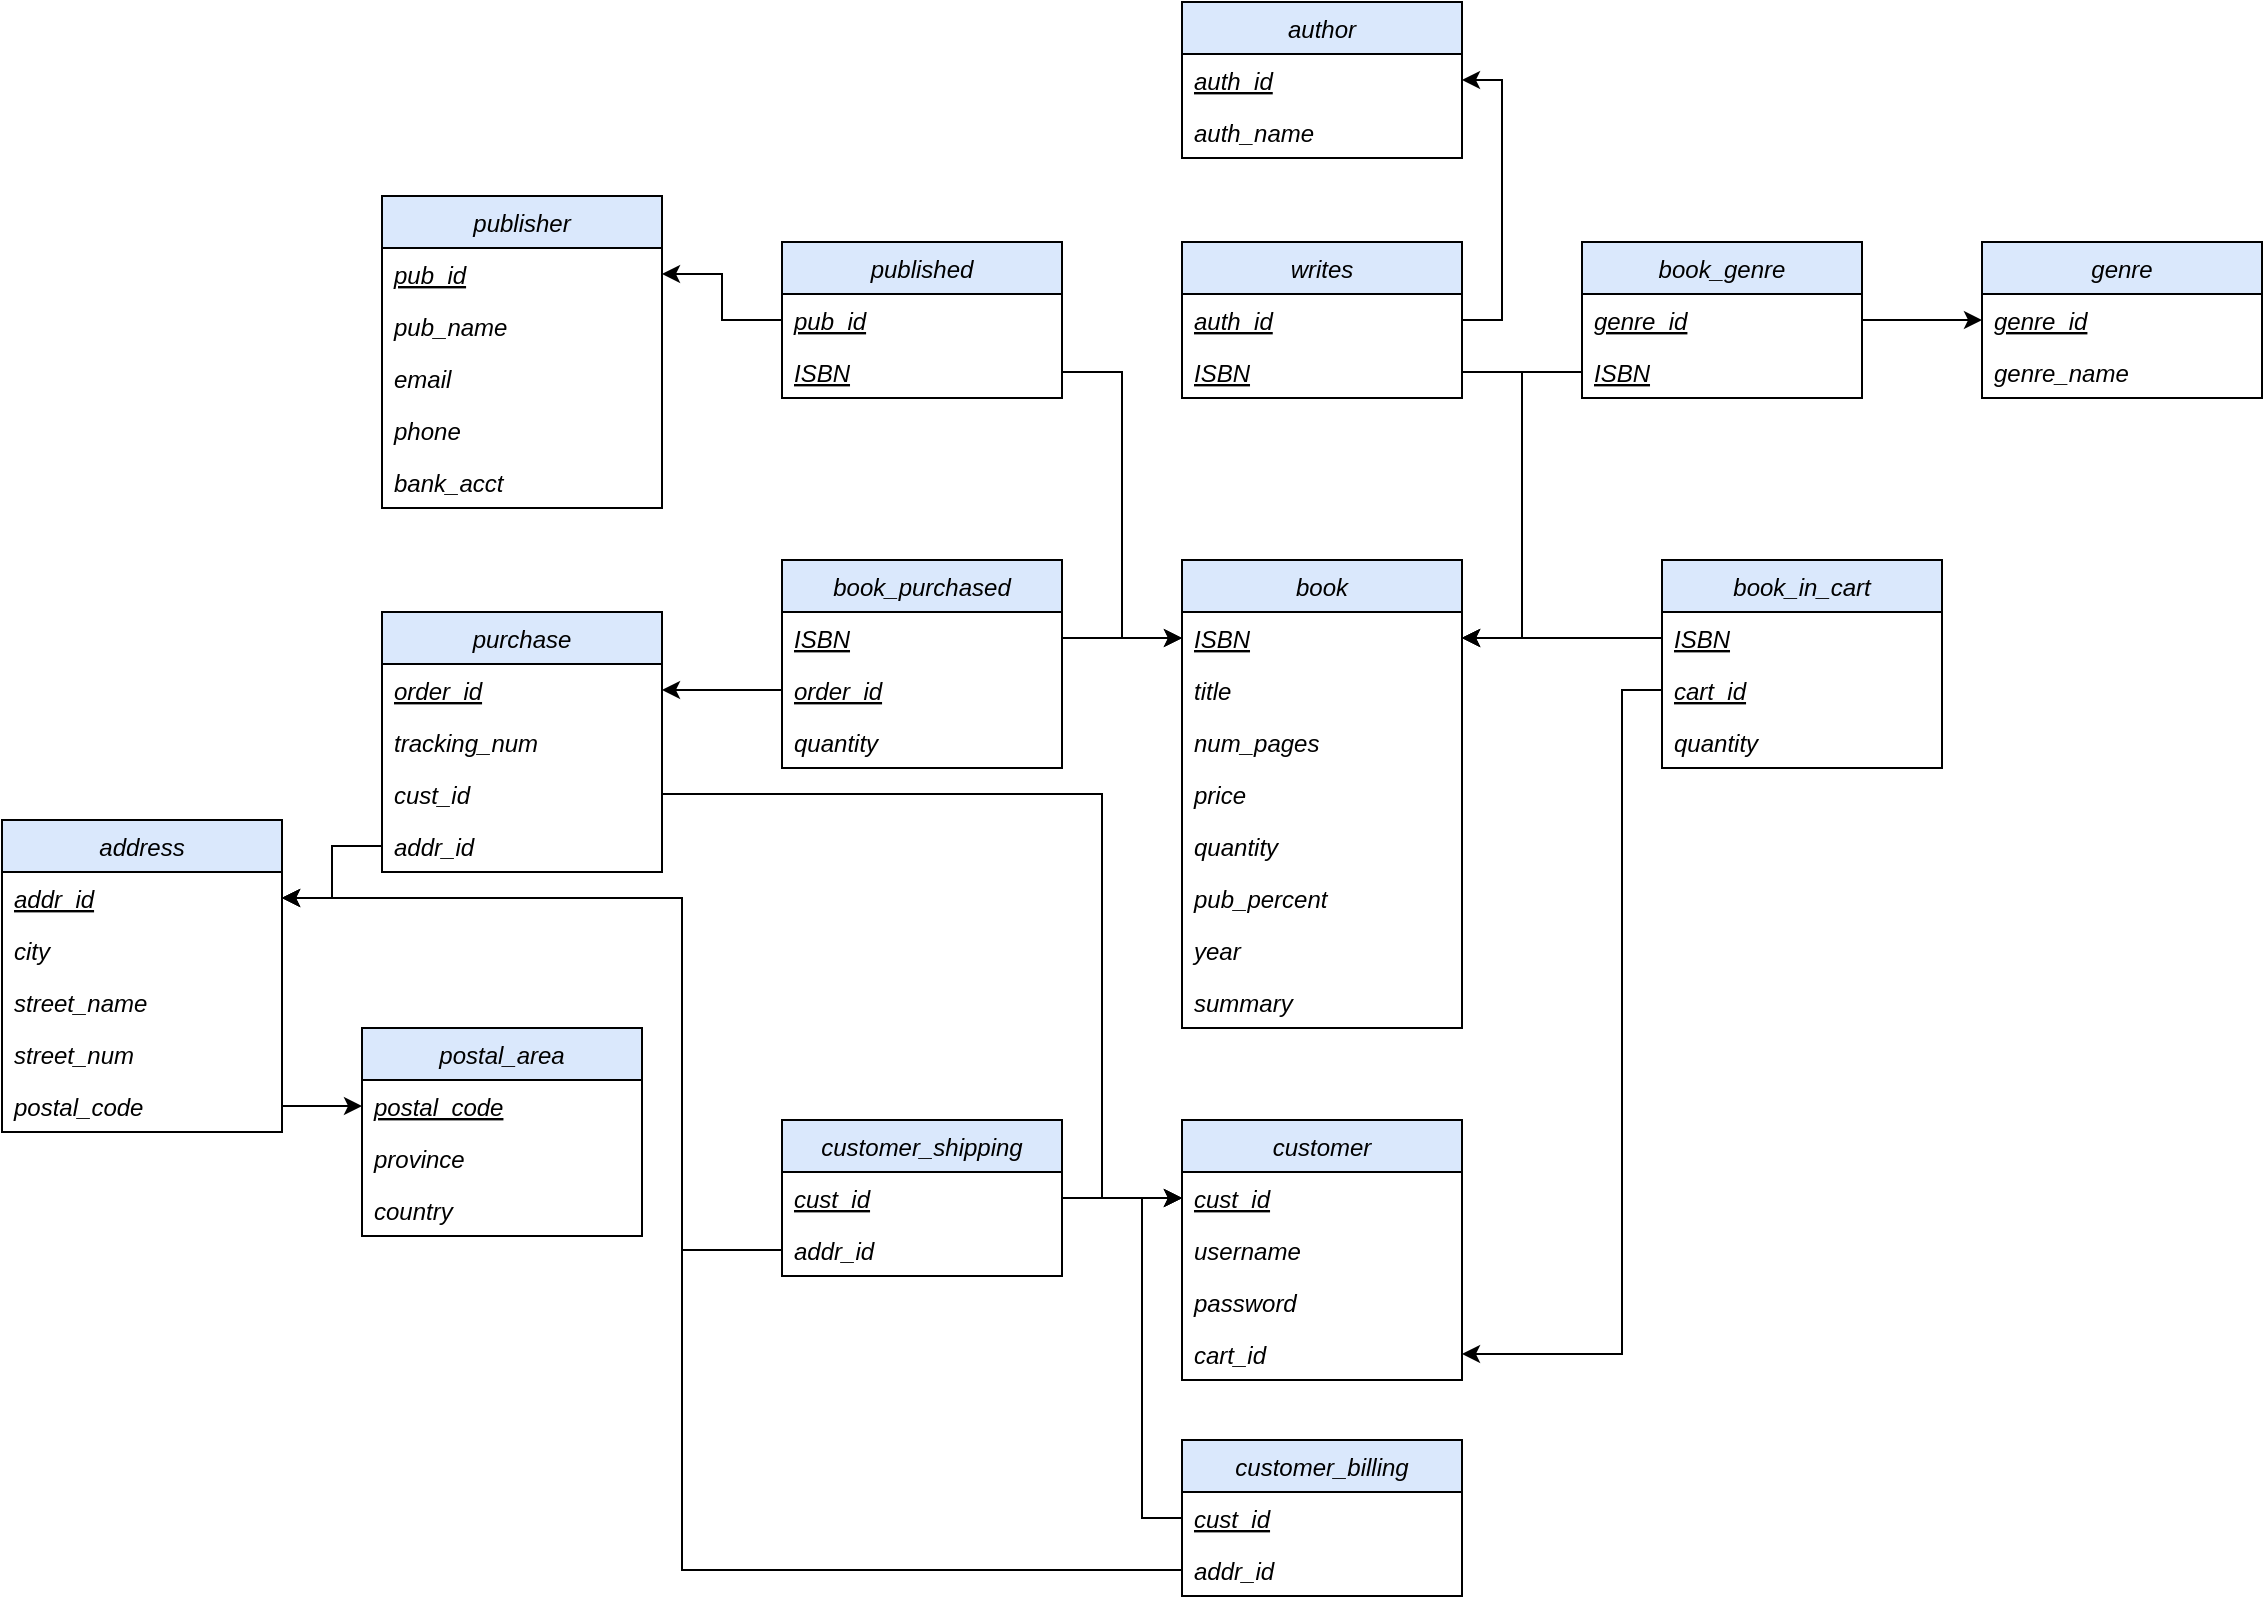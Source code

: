 <mxfile version="12.9.10" type="device"><diagram id="UwSiz9RXUBDf45GCmYKm" name="Page-1"><mxGraphModel dx="1422" dy="667" grid="1" gridSize="10" guides="1" tooltips="1" connect="1" arrows="1" fold="1" page="1" pageScale="1" pageWidth="850" pageHeight="1100" math="0" shadow="0"><root><mxCell id="0"/><mxCell id="1" parent="0"/><mxCell id="5ZTS5unFhu1IdypwmZBp-97" style="edgeStyle=orthogonalEdgeStyle;rounded=0;orthogonalLoop=1;jettySize=auto;html=1;exitX=1;exitY=0.5;exitDx=0;exitDy=0;entryX=0;entryY=0.5;entryDx=0;entryDy=0;" parent="1" source="5ZTS5unFhu1IdypwmZBp-58" target="5ZTS5unFhu1IdypwmZBp-60" edge="1"><mxGeometry relative="1" as="geometry"><Array as="points"><mxPoint x="590" y="436"/><mxPoint x="590" y="638"/></Array></mxGeometry></mxCell><mxCell id="5ZTS5unFhu1IdypwmZBp-103" style="edgeStyle=orthogonalEdgeStyle;rounded=0;orthogonalLoop=1;jettySize=auto;html=1;exitX=0;exitY=0.5;exitDx=0;exitDy=0;entryX=1;entryY=0.5;entryDx=0;entryDy=0;" parent="1" source="5ZTS5unFhu1IdypwmZBp-77" target="5ZTS5unFhu1IdypwmZBp-56" edge="1"><mxGeometry relative="1" as="geometry"/></mxCell><mxCell id="5ZTS5unFhu1IdypwmZBp-105" style="edgeStyle=orthogonalEdgeStyle;rounded=0;orthogonalLoop=1;jettySize=auto;html=1;exitX=1;exitY=0.5;exitDx=0;exitDy=0;entryX=0;entryY=0.5;entryDx=0;entryDy=0;" parent="1" source="5ZTS5unFhu1IdypwmZBp-76" target="5ZTS5unFhu1IdypwmZBp-15" edge="1"><mxGeometry relative="1" as="geometry"/></mxCell><mxCell id="5ZTS5unFhu1IdypwmZBp-106" style="edgeStyle=orthogonalEdgeStyle;rounded=0;orthogonalLoop=1;jettySize=auto;html=1;exitX=0;exitY=0.5;exitDx=0;exitDy=0;entryX=1;entryY=0.5;entryDx=0;entryDy=0;" parent="1" source="5ZTS5unFhu1IdypwmZBp-89" target="5ZTS5unFhu1IdypwmZBp-15" edge="1"><mxGeometry relative="1" as="geometry"/></mxCell><mxCell id="5ZTS5unFhu1IdypwmZBp-107" style="edgeStyle=orthogonalEdgeStyle;rounded=0;orthogonalLoop=1;jettySize=auto;html=1;entryX=1;entryY=0.5;entryDx=0;entryDy=0;" parent="1" source="5ZTS5unFhu1IdypwmZBp-71" target="5ZTS5unFhu1IdypwmZBp-15" edge="1"><mxGeometry relative="1" as="geometry"/></mxCell><mxCell id="5ZTS5unFhu1IdypwmZBp-108" style="edgeStyle=orthogonalEdgeStyle;rounded=0;orthogonalLoop=1;jettySize=auto;html=1;exitX=1;exitY=0.5;exitDx=0;exitDy=0;entryX=1;entryY=0.5;entryDx=0;entryDy=0;" parent="1" source="5ZTS5unFhu1IdypwmZBp-68" target="5ZTS5unFhu1IdypwmZBp-15" edge="1"><mxGeometry relative="1" as="geometry"><Array as="points"><mxPoint x="800" y="225"/><mxPoint x="800" y="358"/></Array></mxGeometry></mxCell><mxCell id="5ZTS5unFhu1IdypwmZBp-109" style="edgeStyle=orthogonalEdgeStyle;rounded=0;orthogonalLoop=1;jettySize=auto;html=1;entryX=0;entryY=0.5;entryDx=0;entryDy=0;" parent="1" source="5ZTS5unFhu1IdypwmZBp-74" target="5ZTS5unFhu1IdypwmZBp-15" edge="1"><mxGeometry relative="1" as="geometry"/></mxCell><mxCell id="5ZTS5unFhu1IdypwmZBp-110" style="edgeStyle=orthogonalEdgeStyle;rounded=0;orthogonalLoop=1;jettySize=auto;html=1;exitX=0;exitY=0.5;exitDx=0;exitDy=0;entryX=1;entryY=0.5;entryDx=0;entryDy=0;" parent="1" source="5ZTS5unFhu1IdypwmZBp-73" target="5ZTS5unFhu1IdypwmZBp-34" edge="1"><mxGeometry relative="1" as="geometry"/></mxCell><mxCell id="5ZTS5unFhu1IdypwmZBp-117" style="edgeStyle=orthogonalEdgeStyle;rounded=0;orthogonalLoop=1;jettySize=auto;html=1;exitX=0;exitY=0.5;exitDx=0;exitDy=0;entryX=1;entryY=0.5;entryDx=0;entryDy=0;" parent="1" source="5ZTS5unFhu1IdypwmZBp-81" target="5ZTS5unFhu1IdypwmZBp-43" edge="1"><mxGeometry relative="1" as="geometry"><Array as="points"><mxPoint x="380" y="664"/><mxPoint x="380" y="488"/></Array></mxGeometry></mxCell><mxCell id="5ZTS5unFhu1IdypwmZBp-119" style="edgeStyle=orthogonalEdgeStyle;rounded=0;orthogonalLoop=1;jettySize=auto;html=1;exitX=0;exitY=0.5;exitDx=0;exitDy=0;entryX=1;entryY=0.5;entryDx=0;entryDy=0;" parent="1" source="5ZTS5unFhu1IdypwmZBp-87" target="5ZTS5unFhu1IdypwmZBp-43" edge="1"><mxGeometry relative="1" as="geometry"><Array as="points"><mxPoint x="380" y="824"/><mxPoint x="380" y="488"/></Array></mxGeometry></mxCell><mxCell id="5ZTS5unFhu1IdypwmZBp-121" style="edgeStyle=orthogonalEdgeStyle;rounded=0;orthogonalLoop=1;jettySize=auto;html=1;exitX=1;exitY=0.5;exitDx=0;exitDy=0;entryX=0;entryY=0.5;entryDx=0;entryDy=0;" parent="1" source="5ZTS5unFhu1IdypwmZBp-80" target="5ZTS5unFhu1IdypwmZBp-60" edge="1"><mxGeometry relative="1" as="geometry"/></mxCell><mxCell id="5ZTS5unFhu1IdypwmZBp-122" style="edgeStyle=orthogonalEdgeStyle;rounded=0;orthogonalLoop=1;jettySize=auto;html=1;exitX=1;exitY=0.5;exitDx=0;exitDy=0;entryX=0;entryY=0.5;entryDx=0;entryDy=0;" parent="1" source="5ZTS5unFhu1IdypwmZBp-70" target="5ZTS5unFhu1IdypwmZBp-8" edge="1"><mxGeometry relative="1" as="geometry"/></mxCell><mxCell id="5ZTS5unFhu1IdypwmZBp-128" style="edgeStyle=orthogonalEdgeStyle;rounded=0;orthogonalLoop=1;jettySize=auto;html=1;entryX=1;entryY=0.5;entryDx=0;entryDy=0;startArrow=classic;startFill=1;endArrow=none;endFill=0;" parent="1" source="5ZTS5unFhu1IdypwmZBp-49" target="5ZTS5unFhu1IdypwmZBp-47" edge="1"><mxGeometry relative="1" as="geometry"/></mxCell><mxCell id="5ZTS5unFhu1IdypwmZBp-130" style="edgeStyle=orthogonalEdgeStyle;rounded=0;orthogonalLoop=1;jettySize=auto;html=1;exitX=0;exitY=0.5;exitDx=0;exitDy=0;entryX=1;entryY=0.5;entryDx=0;entryDy=0;" parent="1" source="5ZTS5unFhu1IdypwmZBp-90" target="5ZTS5unFhu1IdypwmZBp-129" edge="1"><mxGeometry relative="1" as="geometry"><Array as="points"><mxPoint x="850" y="384"/><mxPoint x="850" y="716"/></Array></mxGeometry></mxCell><mxCell id="5ZTS5unFhu1IdypwmZBp-133" style="edgeStyle=orthogonalEdgeStyle;rounded=0;orthogonalLoop=1;jettySize=auto;html=1;exitX=0;exitY=0.5;exitDx=0;exitDy=0;entryX=0;entryY=0.5;entryDx=0;entryDy=0;" parent="1" source="5ZTS5unFhu1IdypwmZBp-86" target="5ZTS5unFhu1IdypwmZBp-60" edge="1"><mxGeometry relative="1" as="geometry"/></mxCell><mxCell id="5ZTS5unFhu1IdypwmZBp-75" value="book_purchased" style="swimlane;fontStyle=2;childLayout=stackLayout;horizontal=1;startSize=26;fillColor=#dae8fc;horizontalStack=0;resizeParent=1;resizeParentMax=0;resizeLast=0;collapsible=1;marginBottom=0;strokeColor=#000000;strokeWidth=1;" parent="1" vertex="1"><mxGeometry x="430" y="319" width="140" height="104" as="geometry"/></mxCell><mxCell id="5ZTS5unFhu1IdypwmZBp-76" value="ISBN" style="text;strokeColor=none;fillColor=none;align=left;verticalAlign=top;spacingLeft=4;spacingRight=4;overflow=hidden;rotatable=0;points=[[0,0.5],[1,0.5]];portConstraint=eastwest;fontStyle=6" parent="5ZTS5unFhu1IdypwmZBp-75" vertex="1"><mxGeometry y="26" width="140" height="26" as="geometry"/></mxCell><mxCell id="5ZTS5unFhu1IdypwmZBp-77" value="order_id" style="text;strokeColor=none;fillColor=none;align=left;verticalAlign=top;spacingLeft=4;spacingRight=4;overflow=hidden;rotatable=0;points=[[0,0.5],[1,0.5]];portConstraint=eastwest;fontStyle=6" parent="5ZTS5unFhu1IdypwmZBp-75" vertex="1"><mxGeometry y="52" width="140" height="26" as="geometry"/></mxCell><mxCell id="5ZTS5unFhu1IdypwmZBp-78" value="quantity" style="text;strokeColor=none;fillColor=none;align=left;verticalAlign=top;spacingLeft=4;spacingRight=4;overflow=hidden;rotatable=0;points=[[0,0.5],[1,0.5]];portConstraint=eastwest;fontStyle=2" parent="5ZTS5unFhu1IdypwmZBp-75" vertex="1"><mxGeometry y="78" width="140" height="26" as="geometry"/></mxCell><mxCell id="5ZTS5unFhu1IdypwmZBp-88" value="book_in_cart" style="swimlane;fontStyle=2;childLayout=stackLayout;horizontal=1;startSize=26;fillColor=#dae8fc;horizontalStack=0;resizeParent=1;resizeParentMax=0;resizeLast=0;collapsible=1;marginBottom=0;strokeColor=#000000;strokeWidth=1;" parent="1" vertex="1"><mxGeometry x="870" y="319" width="140" height="104" as="geometry"/></mxCell><mxCell id="5ZTS5unFhu1IdypwmZBp-89" value="ISBN" style="text;strokeColor=none;fillColor=none;align=left;verticalAlign=top;spacingLeft=4;spacingRight=4;overflow=hidden;rotatable=0;points=[[0,0.5],[1,0.5]];portConstraint=eastwest;fontStyle=6" parent="5ZTS5unFhu1IdypwmZBp-88" vertex="1"><mxGeometry y="26" width="140" height="26" as="geometry"/></mxCell><mxCell id="5ZTS5unFhu1IdypwmZBp-90" value="cart_id" style="text;strokeColor=none;fillColor=none;align=left;verticalAlign=top;spacingLeft=4;spacingRight=4;overflow=hidden;rotatable=0;points=[[0,0.5],[1,0.5]];portConstraint=eastwest;fontStyle=6" parent="5ZTS5unFhu1IdypwmZBp-88" vertex="1"><mxGeometry y="52" width="140" height="26" as="geometry"/></mxCell><mxCell id="5ZTS5unFhu1IdypwmZBp-91" value="quantity" style="text;strokeColor=none;fillColor=none;align=left;verticalAlign=top;spacingLeft=4;spacingRight=4;overflow=hidden;rotatable=0;points=[[0,0.5],[1,0.5]];portConstraint=eastwest;fontStyle=2" parent="5ZTS5unFhu1IdypwmZBp-88" vertex="1"><mxGeometry y="78" width="140" height="26" as="geometry"/></mxCell><mxCell id="5ZTS5unFhu1IdypwmZBp-59" value="customer" style="swimlane;fontStyle=2;childLayout=stackLayout;horizontal=1;startSize=26;fillColor=#dae8fc;horizontalStack=0;resizeParent=1;resizeParentMax=0;resizeLast=0;collapsible=1;marginBottom=0;strokeColor=#000000;strokeWidth=1;" parent="1" vertex="1"><mxGeometry x="630" y="599" width="140" height="130" as="geometry"/></mxCell><mxCell id="5ZTS5unFhu1IdypwmZBp-60" value="cust_id" style="text;strokeColor=none;fillColor=none;align=left;verticalAlign=top;spacingLeft=4;spacingRight=4;overflow=hidden;rotatable=0;points=[[0,0.5],[1,0.5]];portConstraint=eastwest;fontStyle=6" parent="5ZTS5unFhu1IdypwmZBp-59" vertex="1"><mxGeometry y="26" width="140" height="26" as="geometry"/></mxCell><mxCell id="5ZTS5unFhu1IdypwmZBp-61" value="username" style="text;strokeColor=none;fillColor=none;align=left;verticalAlign=top;spacingLeft=4;spacingRight=4;overflow=hidden;rotatable=0;points=[[0,0.5],[1,0.5]];portConstraint=eastwest;fontStyle=2" parent="5ZTS5unFhu1IdypwmZBp-59" vertex="1"><mxGeometry y="52" width="140" height="26" as="geometry"/></mxCell><mxCell id="5ZTS5unFhu1IdypwmZBp-62" value="password" style="text;strokeColor=none;fillColor=none;align=left;verticalAlign=top;spacingLeft=4;spacingRight=4;overflow=hidden;rotatable=0;points=[[0,0.5],[1,0.5]];portConstraint=eastwest;fontStyle=2" parent="5ZTS5unFhu1IdypwmZBp-59" vertex="1"><mxGeometry y="78" width="140" height="26" as="geometry"/></mxCell><mxCell id="5ZTS5unFhu1IdypwmZBp-129" value="cart_id" style="text;strokeColor=none;fillColor=none;align=left;verticalAlign=top;spacingLeft=4;spacingRight=4;overflow=hidden;rotatable=0;points=[[0,0.5],[1,0.5]];portConstraint=eastwest;fontStyle=2" parent="5ZTS5unFhu1IdypwmZBp-59" vertex="1"><mxGeometry y="104" width="140" height="26" as="geometry"/></mxCell><mxCell id="5ZTS5unFhu1IdypwmZBp-14" value="book" style="swimlane;fontStyle=2;childLayout=stackLayout;horizontal=1;startSize=26;fillColor=#dae8fc;horizontalStack=0;resizeParent=1;resizeParentMax=0;resizeLast=0;collapsible=1;marginBottom=0;strokeColor=#000000;strokeWidth=1;" parent="1" vertex="1"><mxGeometry x="630" y="319" width="140" height="234" as="geometry"/></mxCell><mxCell id="5ZTS5unFhu1IdypwmZBp-15" value="ISBN" style="text;strokeColor=none;fillColor=none;align=left;verticalAlign=top;spacingLeft=4;spacingRight=4;overflow=hidden;rotatable=0;points=[[0,0.5],[1,0.5]];portConstraint=eastwest;fontStyle=6" parent="5ZTS5unFhu1IdypwmZBp-14" vertex="1"><mxGeometry y="26" width="140" height="26" as="geometry"/></mxCell><mxCell id="5ZTS5unFhu1IdypwmZBp-16" value="title" style="text;strokeColor=none;fillColor=none;align=left;verticalAlign=top;spacingLeft=4;spacingRight=4;overflow=hidden;rotatable=0;points=[[0,0.5],[1,0.5]];portConstraint=eastwest;fontStyle=2" parent="5ZTS5unFhu1IdypwmZBp-14" vertex="1"><mxGeometry y="52" width="140" height="26" as="geometry"/></mxCell><mxCell id="5ZTS5unFhu1IdypwmZBp-18" value="num_pages" style="text;strokeColor=none;fillColor=none;align=left;verticalAlign=top;spacingLeft=4;spacingRight=4;overflow=hidden;rotatable=0;points=[[0,0.5],[1,0.5]];portConstraint=eastwest;fontStyle=2" parent="5ZTS5unFhu1IdypwmZBp-14" vertex="1"><mxGeometry y="78" width="140" height="26" as="geometry"/></mxCell><mxCell id="5ZTS5unFhu1IdypwmZBp-19" value="price" style="text;strokeColor=none;fillColor=none;align=left;verticalAlign=top;spacingLeft=4;spacingRight=4;overflow=hidden;rotatable=0;points=[[0,0.5],[1,0.5]];portConstraint=eastwest;fontStyle=2" parent="5ZTS5unFhu1IdypwmZBp-14" vertex="1"><mxGeometry y="104" width="140" height="26" as="geometry"/></mxCell><mxCell id="5ZTS5unFhu1IdypwmZBp-20" value="quantity" style="text;strokeColor=none;fillColor=none;align=left;verticalAlign=top;spacingLeft=4;spacingRight=4;overflow=hidden;rotatable=0;points=[[0,0.5],[1,0.5]];portConstraint=eastwest;fontStyle=2" parent="5ZTS5unFhu1IdypwmZBp-14" vertex="1"><mxGeometry y="130" width="140" height="26" as="geometry"/></mxCell><mxCell id="5ZTS5unFhu1IdypwmZBp-21" value="pub_percent" style="text;strokeColor=none;fillColor=none;align=left;verticalAlign=top;spacingLeft=4;spacingRight=4;overflow=hidden;rotatable=0;points=[[0,0.5],[1,0.5]];portConstraint=eastwest;fontStyle=2" parent="5ZTS5unFhu1IdypwmZBp-14" vertex="1"><mxGeometry y="156" width="140" height="26" as="geometry"/></mxCell><mxCell id="5ZTS5unFhu1IdypwmZBp-22" value="year" style="text;strokeColor=none;fillColor=none;align=left;verticalAlign=top;spacingLeft=4;spacingRight=4;overflow=hidden;rotatable=0;points=[[0,0.5],[1,0.5]];portConstraint=eastwest;fontStyle=2" parent="5ZTS5unFhu1IdypwmZBp-14" vertex="1"><mxGeometry y="182" width="140" height="26" as="geometry"/></mxCell><mxCell id="5ZTS5unFhu1IdypwmZBp-32" value="summary" style="text;strokeColor=none;fillColor=none;align=left;verticalAlign=top;spacingLeft=4;spacingRight=4;overflow=hidden;rotatable=0;points=[[0,0.5],[1,0.5]];portConstraint=eastwest;fontStyle=2" parent="5ZTS5unFhu1IdypwmZBp-14" vertex="1"><mxGeometry y="208" width="140" height="26" as="geometry"/></mxCell><mxCell id="5ZTS5unFhu1IdypwmZBp-66" value="writes" style="swimlane;fontStyle=2;childLayout=stackLayout;horizontal=1;startSize=26;fillColor=#dae8fc;horizontalStack=0;resizeParent=1;resizeParentMax=0;resizeLast=0;collapsible=1;marginBottom=0;strokeColor=#000000;strokeWidth=1;" parent="1" vertex="1"><mxGeometry x="630" y="160" width="140" height="78" as="geometry"/></mxCell><mxCell id="5ZTS5unFhu1IdypwmZBp-67" value="auth_id" style="text;strokeColor=none;fillColor=none;align=left;verticalAlign=top;spacingLeft=4;spacingRight=4;overflow=hidden;rotatable=0;points=[[0,0.5],[1,0.5]];portConstraint=eastwest;fontStyle=6" parent="5ZTS5unFhu1IdypwmZBp-66" vertex="1"><mxGeometry y="26" width="140" height="26" as="geometry"/></mxCell><mxCell id="5ZTS5unFhu1IdypwmZBp-68" value="ISBN" style="text;strokeColor=none;fillColor=none;align=left;verticalAlign=top;spacingLeft=4;spacingRight=4;overflow=hidden;rotatable=0;points=[[0,0.5],[1,0.5]];portConstraint=eastwest;fontStyle=6" parent="5ZTS5unFhu1IdypwmZBp-66" vertex="1"><mxGeometry y="52" width="140" height="26" as="geometry"/></mxCell><mxCell id="5ZTS5unFhu1IdypwmZBp-72" value="published" style="swimlane;fontStyle=2;childLayout=stackLayout;horizontal=1;startSize=26;fillColor=#dae8fc;horizontalStack=0;resizeParent=1;resizeParentMax=0;resizeLast=0;collapsible=1;marginBottom=0;strokeColor=#000000;strokeWidth=1;" parent="1" vertex="1"><mxGeometry x="430" y="160" width="140" height="78" as="geometry"/></mxCell><mxCell id="5ZTS5unFhu1IdypwmZBp-73" value="pub_id" style="text;strokeColor=none;fillColor=none;align=left;verticalAlign=top;spacingLeft=4;spacingRight=4;overflow=hidden;rotatable=0;points=[[0,0.5],[1,0.5]];portConstraint=eastwest;fontStyle=6" parent="5ZTS5unFhu1IdypwmZBp-72" vertex="1"><mxGeometry y="26" width="140" height="26" as="geometry"/></mxCell><mxCell id="5ZTS5unFhu1IdypwmZBp-74" value="ISBN" style="text;strokeColor=none;fillColor=none;align=left;verticalAlign=top;spacingLeft=4;spacingRight=4;overflow=hidden;rotatable=0;points=[[0,0.5],[1,0.5]];portConstraint=eastwest;fontStyle=6" parent="5ZTS5unFhu1IdypwmZBp-72" vertex="1"><mxGeometry y="52" width="140" height="26" as="geometry"/></mxCell><mxCell id="5ZTS5unFhu1IdypwmZBp-69" value="book_genre" style="swimlane;fontStyle=2;childLayout=stackLayout;horizontal=1;startSize=26;fillColor=#dae8fc;horizontalStack=0;resizeParent=1;resizeParentMax=0;resizeLast=0;collapsible=1;marginBottom=0;strokeColor=#000000;strokeWidth=1;" parent="1" vertex="1"><mxGeometry x="830" y="160" width="140" height="78" as="geometry"/></mxCell><mxCell id="5ZTS5unFhu1IdypwmZBp-70" value="genre_id" style="text;strokeColor=none;fillColor=none;align=left;verticalAlign=top;spacingLeft=4;spacingRight=4;overflow=hidden;rotatable=0;points=[[0,0.5],[1,0.5]];portConstraint=eastwest;fontStyle=6" parent="5ZTS5unFhu1IdypwmZBp-69" vertex="1"><mxGeometry y="26" width="140" height="26" as="geometry"/></mxCell><mxCell id="5ZTS5unFhu1IdypwmZBp-71" value="ISBN" style="text;strokeColor=none;fillColor=none;align=left;verticalAlign=top;spacingLeft=4;spacingRight=4;overflow=hidden;rotatable=0;points=[[0,0.5],[1,0.5]];portConstraint=eastwest;fontStyle=6" parent="5ZTS5unFhu1IdypwmZBp-69" vertex="1"><mxGeometry y="52" width="140" height="26" as="geometry"/></mxCell><mxCell id="5ZTS5unFhu1IdypwmZBp-79" value="customer_shipping" style="swimlane;fontStyle=2;childLayout=stackLayout;horizontal=1;startSize=26;fillColor=#dae8fc;horizontalStack=0;resizeParent=1;resizeParentMax=0;resizeLast=0;collapsible=1;marginBottom=0;strokeColor=#000000;strokeWidth=1;" parent="1" vertex="1"><mxGeometry x="430" y="599" width="140" height="78" as="geometry"/></mxCell><mxCell id="5ZTS5unFhu1IdypwmZBp-80" value="cust_id" style="text;strokeColor=none;fillColor=none;align=left;verticalAlign=top;spacingLeft=4;spacingRight=4;overflow=hidden;rotatable=0;points=[[0,0.5],[1,0.5]];portConstraint=eastwest;fontStyle=6" parent="5ZTS5unFhu1IdypwmZBp-79" vertex="1"><mxGeometry y="26" width="140" height="26" as="geometry"/></mxCell><mxCell id="5ZTS5unFhu1IdypwmZBp-81" value="addr_id" style="text;strokeColor=none;fillColor=none;align=left;verticalAlign=top;spacingLeft=4;spacingRight=4;overflow=hidden;rotatable=0;points=[[0,0.5],[1,0.5]];portConstraint=eastwest;fontStyle=2" parent="5ZTS5unFhu1IdypwmZBp-79" vertex="1"><mxGeometry y="52" width="140" height="26" as="geometry"/></mxCell><mxCell id="5ZTS5unFhu1IdypwmZBp-8" value="genre" style="swimlane;fontStyle=2;childLayout=stackLayout;horizontal=1;startSize=26;fillColor=#dae8fc;horizontalStack=0;resizeParent=1;resizeParentMax=0;resizeLast=0;collapsible=1;marginBottom=0;strokeColor=#000000;strokeWidth=1;" parent="1" vertex="1"><mxGeometry x="1030" y="160" width="140" height="78" as="geometry"/></mxCell><mxCell id="5ZTS5unFhu1IdypwmZBp-9" value="genre_id" style="text;strokeColor=none;fillColor=none;align=left;verticalAlign=top;spacingLeft=4;spacingRight=4;overflow=hidden;rotatable=0;points=[[0,0.5],[1,0.5]];portConstraint=eastwest;fontStyle=6" parent="5ZTS5unFhu1IdypwmZBp-8" vertex="1"><mxGeometry y="26" width="140" height="26" as="geometry"/></mxCell><mxCell id="5ZTS5unFhu1IdypwmZBp-10" value="genre_name" style="text;strokeColor=none;fillColor=none;align=left;verticalAlign=top;spacingLeft=4;spacingRight=4;overflow=hidden;rotatable=0;points=[[0,0.5],[1,0.5]];portConstraint=eastwest;fontStyle=2" parent="5ZTS5unFhu1IdypwmZBp-8" vertex="1"><mxGeometry y="52" width="140" height="26" as="geometry"/></mxCell><mxCell id="5ZTS5unFhu1IdypwmZBp-55" value="purchase" style="swimlane;fontStyle=2;childLayout=stackLayout;horizontal=1;startSize=26;fillColor=#dae8fc;horizontalStack=0;resizeParent=1;resizeParentMax=0;resizeLast=0;collapsible=1;marginBottom=0;strokeColor=#000000;strokeWidth=1;" parent="1" vertex="1"><mxGeometry x="230" y="345" width="140" height="130" as="geometry"/></mxCell><mxCell id="5ZTS5unFhu1IdypwmZBp-56" value="order_id" style="text;strokeColor=none;fillColor=none;align=left;verticalAlign=top;spacingLeft=4;spacingRight=4;overflow=hidden;rotatable=0;points=[[0,0.5],[1,0.5]];portConstraint=eastwest;fontStyle=6" parent="5ZTS5unFhu1IdypwmZBp-55" vertex="1"><mxGeometry y="26" width="140" height="26" as="geometry"/></mxCell><mxCell id="5ZTS5unFhu1IdypwmZBp-57" value="tracking_num" style="text;strokeColor=none;fillColor=none;align=left;verticalAlign=top;spacingLeft=4;spacingRight=4;overflow=hidden;rotatable=0;points=[[0,0.5],[1,0.5]];portConstraint=eastwest;fontStyle=2" parent="5ZTS5unFhu1IdypwmZBp-55" vertex="1"><mxGeometry y="52" width="140" height="26" as="geometry"/></mxCell><mxCell id="5ZTS5unFhu1IdypwmZBp-58" value="cust_id" style="text;strokeColor=none;fillColor=none;align=left;verticalAlign=top;spacingLeft=4;spacingRight=4;overflow=hidden;rotatable=0;points=[[0,0.5],[1,0.5]];portConstraint=eastwest;fontStyle=2" parent="5ZTS5unFhu1IdypwmZBp-55" vertex="1"><mxGeometry y="78" width="140" height="26" as="geometry"/></mxCell><mxCell id="5ZTS5unFhu1IdypwmZBp-135" value="addr_id" style="text;strokeColor=none;fillColor=none;align=left;verticalAlign=top;spacingLeft=4;spacingRight=4;overflow=hidden;rotatable=0;points=[[0,0.5],[1,0.5]];portConstraint=eastwest;fontStyle=2" parent="5ZTS5unFhu1IdypwmZBp-55" vertex="1"><mxGeometry y="104" width="140" height="26" as="geometry"/></mxCell><mxCell id="5ZTS5unFhu1IdypwmZBp-42" value="address" style="swimlane;fontStyle=2;childLayout=stackLayout;horizontal=1;startSize=26;fillColor=#dae8fc;horizontalStack=0;resizeParent=1;resizeParentMax=0;resizeLast=0;collapsible=1;marginBottom=0;strokeColor=#000000;strokeWidth=1;" parent="1" vertex="1"><mxGeometry x="40" y="449" width="140" height="156" as="geometry"/></mxCell><mxCell id="5ZTS5unFhu1IdypwmZBp-43" value="addr_id" style="text;strokeColor=none;fillColor=none;align=left;verticalAlign=top;spacingLeft=4;spacingRight=4;overflow=hidden;rotatable=0;points=[[0,0.5],[1,0.5]];portConstraint=eastwest;fontStyle=6" parent="5ZTS5unFhu1IdypwmZBp-42" vertex="1"><mxGeometry y="26" width="140" height="26" as="geometry"/></mxCell><mxCell id="5ZTS5unFhu1IdypwmZBp-44" value="city" style="text;strokeColor=none;fillColor=none;align=left;verticalAlign=top;spacingLeft=4;spacingRight=4;overflow=hidden;rotatable=0;points=[[0,0.5],[1,0.5]];portConstraint=eastwest;fontStyle=2" parent="5ZTS5unFhu1IdypwmZBp-42" vertex="1"><mxGeometry y="52" width="140" height="26" as="geometry"/></mxCell><mxCell id="5ZTS5unFhu1IdypwmZBp-45" value="street_name" style="text;strokeColor=none;fillColor=none;align=left;verticalAlign=top;spacingLeft=4;spacingRight=4;overflow=hidden;rotatable=0;points=[[0,0.5],[1,0.5]];portConstraint=eastwest;fontStyle=2" parent="5ZTS5unFhu1IdypwmZBp-42" vertex="1"><mxGeometry y="78" width="140" height="26" as="geometry"/></mxCell><mxCell id="5ZTS5unFhu1IdypwmZBp-46" value="street_num" style="text;strokeColor=none;fillColor=none;align=left;verticalAlign=top;spacingLeft=4;spacingRight=4;overflow=hidden;rotatable=0;points=[[0,0.5],[1,0.5]];portConstraint=eastwest;fontStyle=2" parent="5ZTS5unFhu1IdypwmZBp-42" vertex="1"><mxGeometry y="104" width="140" height="26" as="geometry"/></mxCell><mxCell id="5ZTS5unFhu1IdypwmZBp-47" value="postal_code" style="text;strokeColor=none;fillColor=none;align=left;verticalAlign=top;spacingLeft=4;spacingRight=4;overflow=hidden;rotatable=0;points=[[0,0.5],[1,0.5]];portConstraint=eastwest;fontStyle=2" parent="5ZTS5unFhu1IdypwmZBp-42" vertex="1"><mxGeometry y="130" width="140" height="26" as="geometry"/></mxCell><mxCell id="5ZTS5unFhu1IdypwmZBp-48" value="postal_area" style="swimlane;fontStyle=2;childLayout=stackLayout;horizontal=1;startSize=26;fillColor=#dae8fc;horizontalStack=0;resizeParent=1;resizeParentMax=0;resizeLast=0;collapsible=1;marginBottom=0;strokeColor=#000000;strokeWidth=1;" parent="1" vertex="1"><mxGeometry x="220" y="553" width="140" height="104" as="geometry"/></mxCell><mxCell id="5ZTS5unFhu1IdypwmZBp-49" value="postal_code" style="text;strokeColor=none;fillColor=none;align=left;verticalAlign=top;spacingLeft=4;spacingRight=4;overflow=hidden;rotatable=0;points=[[0,0.5],[1,0.5]];portConstraint=eastwest;fontStyle=6" parent="5ZTS5unFhu1IdypwmZBp-48" vertex="1"><mxGeometry y="26" width="140" height="26" as="geometry"/></mxCell><mxCell id="5ZTS5unFhu1IdypwmZBp-50" value="province" style="text;strokeColor=none;fillColor=none;align=left;verticalAlign=top;spacingLeft=4;spacingRight=4;overflow=hidden;rotatable=0;points=[[0,0.5],[1,0.5]];portConstraint=eastwest;fontStyle=2" parent="5ZTS5unFhu1IdypwmZBp-48" vertex="1"><mxGeometry y="52" width="140" height="26" as="geometry"/></mxCell><mxCell id="5ZTS5unFhu1IdypwmZBp-51" value="country" style="text;strokeColor=none;fillColor=none;align=left;verticalAlign=top;spacingLeft=4;spacingRight=4;overflow=hidden;rotatable=0;points=[[0,0.5],[1,0.5]];portConstraint=eastwest;fontStyle=2" parent="5ZTS5unFhu1IdypwmZBp-48" vertex="1"><mxGeometry y="78" width="140" height="26" as="geometry"/></mxCell><mxCell id="5ZTS5unFhu1IdypwmZBp-4" value="author" style="swimlane;fontStyle=2;childLayout=stackLayout;horizontal=1;startSize=26;fillColor=#dae8fc;horizontalStack=0;resizeParent=1;resizeParentMax=0;resizeLast=0;collapsible=1;marginBottom=0;strokeColor=#000000;strokeWidth=1;" parent="1" vertex="1"><mxGeometry x="630" y="40" width="140" height="78" as="geometry"/></mxCell><mxCell id="5ZTS5unFhu1IdypwmZBp-5" value="auth_id" style="text;strokeColor=none;fillColor=none;align=left;verticalAlign=top;spacingLeft=4;spacingRight=4;overflow=hidden;rotatable=0;points=[[0,0.5],[1,0.5]];portConstraint=eastwest;fontStyle=6" parent="5ZTS5unFhu1IdypwmZBp-4" vertex="1"><mxGeometry y="26" width="140" height="26" as="geometry"/></mxCell><mxCell id="5ZTS5unFhu1IdypwmZBp-6" value="auth_name" style="text;strokeColor=none;fillColor=none;align=left;verticalAlign=top;spacingLeft=4;spacingRight=4;overflow=hidden;rotatable=0;points=[[0,0.5],[1,0.5]];portConstraint=eastwest;fontStyle=2" parent="5ZTS5unFhu1IdypwmZBp-4" vertex="1"><mxGeometry y="52" width="140" height="26" as="geometry"/></mxCell><mxCell id="5ZTS5unFhu1IdypwmZBp-85" value="customer_billing" style="swimlane;fontStyle=2;childLayout=stackLayout;horizontal=1;startSize=26;fillColor=#dae8fc;horizontalStack=0;resizeParent=1;resizeParentMax=0;resizeLast=0;collapsible=1;marginBottom=0;strokeColor=#000000;strokeWidth=1;" parent="1" vertex="1"><mxGeometry x="630" y="759" width="140" height="78" as="geometry"/></mxCell><mxCell id="5ZTS5unFhu1IdypwmZBp-86" value="cust_id" style="text;strokeColor=none;fillColor=none;align=left;verticalAlign=top;spacingLeft=4;spacingRight=4;overflow=hidden;rotatable=0;points=[[0,0.5],[1,0.5]];portConstraint=eastwest;fontStyle=6" parent="5ZTS5unFhu1IdypwmZBp-85" vertex="1"><mxGeometry y="26" width="140" height="26" as="geometry"/></mxCell><mxCell id="5ZTS5unFhu1IdypwmZBp-87" value="addr_id" style="text;strokeColor=none;fillColor=none;align=left;verticalAlign=top;spacingLeft=4;spacingRight=4;overflow=hidden;rotatable=0;points=[[0,0.5],[1,0.5]];portConstraint=eastwest;fontStyle=2" parent="5ZTS5unFhu1IdypwmZBp-85" vertex="1"><mxGeometry y="52" width="140" height="26" as="geometry"/></mxCell><mxCell id="5ZTS5unFhu1IdypwmZBp-134" style="edgeStyle=orthogonalEdgeStyle;rounded=0;orthogonalLoop=1;jettySize=auto;html=1;exitX=1;exitY=0.5;exitDx=0;exitDy=0;entryX=1;entryY=0.5;entryDx=0;entryDy=0;startArrow=classic;startFill=1;endArrow=none;endFill=0;" parent="1" source="5ZTS5unFhu1IdypwmZBp-5" target="5ZTS5unFhu1IdypwmZBp-67" edge="1"><mxGeometry relative="1" as="geometry"/></mxCell><mxCell id="5ZTS5unFhu1IdypwmZBp-136" style="edgeStyle=orthogonalEdgeStyle;rounded=0;orthogonalLoop=1;jettySize=auto;html=1;exitX=0;exitY=0.5;exitDx=0;exitDy=0;entryX=1;entryY=0.5;entryDx=0;entryDy=0;" parent="1" source="5ZTS5unFhu1IdypwmZBp-135" target="5ZTS5unFhu1IdypwmZBp-43" edge="1"><mxGeometry relative="1" as="geometry"/></mxCell><mxCell id="5ZTS5unFhu1IdypwmZBp-33" value="publisher" style="swimlane;fontStyle=2;childLayout=stackLayout;horizontal=1;startSize=26;fillColor=#dae8fc;horizontalStack=0;resizeParent=1;resizeParentMax=0;resizeLast=0;collapsible=1;marginBottom=0;strokeColor=#000000;strokeWidth=1;" parent="1" vertex="1"><mxGeometry x="230" y="137" width="140" height="156" as="geometry"/></mxCell><mxCell id="5ZTS5unFhu1IdypwmZBp-34" value="pub_id" style="text;strokeColor=none;fillColor=none;align=left;verticalAlign=top;spacingLeft=4;spacingRight=4;overflow=hidden;rotatable=0;points=[[0,0.5],[1,0.5]];portConstraint=eastwest;fontStyle=6" parent="5ZTS5unFhu1IdypwmZBp-33" vertex="1"><mxGeometry y="26" width="140" height="26" as="geometry"/></mxCell><mxCell id="5ZTS5unFhu1IdypwmZBp-35" value="pub_name" style="text;strokeColor=none;fillColor=none;align=left;verticalAlign=top;spacingLeft=4;spacingRight=4;overflow=hidden;rotatable=0;points=[[0,0.5],[1,0.5]];portConstraint=eastwest;fontStyle=2" parent="5ZTS5unFhu1IdypwmZBp-33" vertex="1"><mxGeometry y="52" width="140" height="26" as="geometry"/></mxCell><mxCell id="5ZTS5unFhu1IdypwmZBp-36" value="email" style="text;strokeColor=none;fillColor=none;align=left;verticalAlign=top;spacingLeft=4;spacingRight=4;overflow=hidden;rotatable=0;points=[[0,0.5],[1,0.5]];portConstraint=eastwest;fontStyle=2" parent="5ZTS5unFhu1IdypwmZBp-33" vertex="1"><mxGeometry y="78" width="140" height="26" as="geometry"/></mxCell><mxCell id="5ZTS5unFhu1IdypwmZBp-41" value="phone" style="text;strokeColor=none;fillColor=none;align=left;verticalAlign=top;spacingLeft=4;spacingRight=4;overflow=hidden;rotatable=0;points=[[0,0.5],[1,0.5]];portConstraint=eastwest;fontStyle=2" parent="5ZTS5unFhu1IdypwmZBp-33" vertex="1"><mxGeometry y="104" width="140" height="26" as="geometry"/></mxCell><mxCell id="sl6QrWQ0zzvs8klp_SWE-1" value="bank_acct" style="text;strokeColor=none;fillColor=none;align=left;verticalAlign=top;spacingLeft=4;spacingRight=4;overflow=hidden;rotatable=0;points=[[0,0.5],[1,0.5]];portConstraint=eastwest;fontStyle=2" parent="5ZTS5unFhu1IdypwmZBp-33" vertex="1"><mxGeometry y="130" width="140" height="26" as="geometry"/></mxCell></root></mxGraphModel></diagram></mxfile>